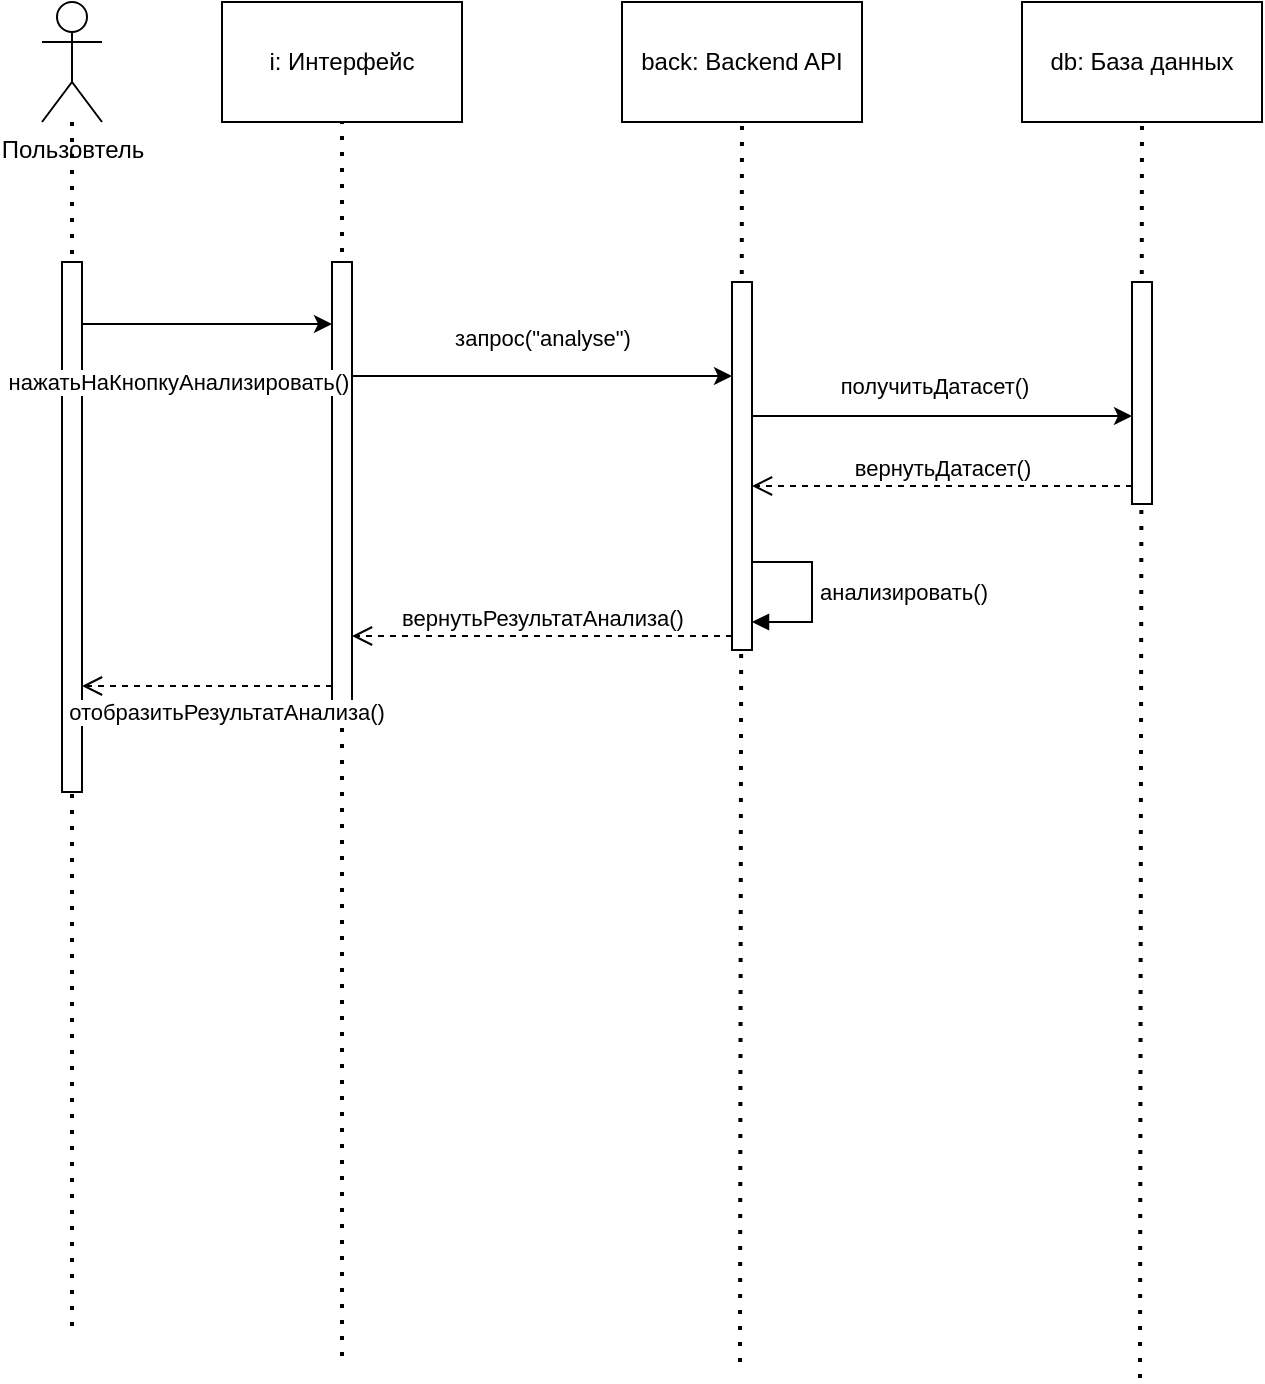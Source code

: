 <mxfile version="24.5.4" type="github">
  <diagram name="Page-1" id="E-_p8wknGFhFh1wgoca6">
    <mxGraphModel dx="1434" dy="781" grid="0" gridSize="10" guides="1" tooltips="1" connect="1" arrows="1" fold="1" page="1" pageScale="1" pageWidth="850" pageHeight="1100" math="0" shadow="0">
      <root>
        <mxCell id="0" />
        <mxCell id="1" parent="0" />
        <mxCell id="Dw2y7wDRYGEJh100eIvK-1" value="" style="endArrow=none;dashed=1;html=1;dashPattern=1 3;strokeWidth=2;rounded=0;" parent="1" source="Dw2y7wDRYGEJh100eIvK-5" edge="1">
          <mxGeometry width="50" height="50" relative="1" as="geometry">
            <mxPoint x="220" y="300" as="sourcePoint" />
            <mxPoint x="85" y="687" as="targetPoint" />
          </mxGeometry>
        </mxCell>
        <mxCell id="Dw2y7wDRYGEJh100eIvK-2" value="" style="endArrow=none;dashed=1;html=1;dashPattern=1 3;strokeWidth=2;rounded=0;entryX=0.5;entryY=1;entryDx=0;entryDy=0;" parent="1" target="Dw2y7wDRYGEJh100eIvK-6" edge="1">
          <mxGeometry width="50" height="50" relative="1" as="geometry">
            <mxPoint x="220" y="697" as="sourcePoint" />
            <mxPoint x="270" y="250" as="targetPoint" />
          </mxGeometry>
        </mxCell>
        <mxCell id="Dw2y7wDRYGEJh100eIvK-3" value="" style="endArrow=none;dashed=1;html=1;dashPattern=1 3;strokeWidth=2;rounded=0;entryX=0.5;entryY=1;entryDx=0;entryDy=0;" parent="1" target="Dw2y7wDRYGEJh100eIvK-9" edge="1">
          <mxGeometry width="50" height="50" relative="1" as="geometry">
            <mxPoint x="419" y="700" as="sourcePoint" />
            <mxPoint x="270" y="250" as="targetPoint" />
          </mxGeometry>
        </mxCell>
        <mxCell id="Dw2y7wDRYGEJh100eIvK-4" value="" style="endArrow=none;dashed=1;html=1;dashPattern=1 3;strokeWidth=2;rounded=0;entryX=0.5;entryY=1;entryDx=0;entryDy=0;" parent="1" target="Dw2y7wDRYGEJh100eIvK-11" edge="1">
          <mxGeometry width="50" height="50" relative="1" as="geometry">
            <mxPoint x="619" y="708" as="sourcePoint" />
            <mxPoint x="270" y="250" as="targetPoint" />
          </mxGeometry>
        </mxCell>
        <mxCell id="Dw2y7wDRYGEJh100eIvK-5" value="Пользовтель" style="shape=umlActor;verticalLabelPosition=bottom;verticalAlign=top;html=1;outlineConnect=0;align=center;horizontal=1;labelPosition=center;" parent="1" vertex="1">
          <mxGeometry x="70" y="20" width="30" height="60" as="geometry" />
        </mxCell>
        <mxCell id="Dw2y7wDRYGEJh100eIvK-6" value="i: Интерфейс" style="rounded=0;whiteSpace=wrap;html=1;" parent="1" vertex="1">
          <mxGeometry x="160" y="20" width="120" height="60" as="geometry" />
        </mxCell>
        <mxCell id="Dw2y7wDRYGEJh100eIvK-7" value="" style="html=1;points=[[0,0,0,0,5],[0,1,0,0,-5],[1,0,0,0,5],[1,1,0,0,-5]];perimeter=orthogonalPerimeter;outlineConnect=0;targetShapes=umlLifeline;portConstraint=eastwest;newEdgeStyle={&quot;curved&quot;:0,&quot;rounded&quot;:0};" parent="1" vertex="1">
          <mxGeometry x="80" y="150" width="10" height="265" as="geometry" />
        </mxCell>
        <mxCell id="Dw2y7wDRYGEJh100eIvK-8" value="" style="html=1;points=[[0,0,0,0,5],[0,1,0,0,-5],[1,0,0,0,5],[1,1,0,0,-5]];perimeter=orthogonalPerimeter;outlineConnect=0;targetShapes=umlLifeline;portConstraint=eastwest;newEdgeStyle={&quot;curved&quot;:0,&quot;rounded&quot;:0};" parent="1" vertex="1">
          <mxGeometry x="215" y="150" width="10" height="223" as="geometry" />
        </mxCell>
        <mxCell id="Dw2y7wDRYGEJh100eIvK-9" value="back: Backend API" style="rounded=0;whiteSpace=wrap;html=1;" parent="1" vertex="1">
          <mxGeometry x="360" y="20" width="120" height="60" as="geometry" />
        </mxCell>
        <mxCell id="Dw2y7wDRYGEJh100eIvK-10" value="" style="html=1;points=[[0,0,0,0,5],[0,1,0,0,-5],[1,0,0,0,5],[1,1,0,0,-5]];perimeter=orthogonalPerimeter;outlineConnect=0;targetShapes=umlLifeline;portConstraint=eastwest;newEdgeStyle={&quot;curved&quot;:0,&quot;rounded&quot;:0};" parent="1" vertex="1">
          <mxGeometry x="415" y="160" width="10" height="184" as="geometry" />
        </mxCell>
        <mxCell id="Dw2y7wDRYGEJh100eIvK-11" value="db: База данных" style="rounded=0;whiteSpace=wrap;html=1;" parent="1" vertex="1">
          <mxGeometry x="560" y="20" width="120" height="60" as="geometry" />
        </mxCell>
        <mxCell id="Dw2y7wDRYGEJh100eIvK-12" value="" style="html=1;points=[[0,0,0,0,5],[0,1,0,0,-5],[1,0,0,0,5],[1,1,0,0,-5]];perimeter=orthogonalPerimeter;outlineConnect=0;targetShapes=umlLifeline;portConstraint=eastwest;newEdgeStyle={&quot;curved&quot;:0,&quot;rounded&quot;:0};" parent="1" vertex="1">
          <mxGeometry x="615" y="160" width="10" height="111" as="geometry" />
        </mxCell>
        <mxCell id="Dw2y7wDRYGEJh100eIvK-34" value="" style="endArrow=classic;html=1;rounded=0;entryX=0;entryY=0;entryDx=0;entryDy=5;entryPerimeter=0;" parent="1" edge="1">
          <mxGeometry width="50" height="50" relative="1" as="geometry">
            <mxPoint x="90" y="181" as="sourcePoint" />
            <mxPoint x="215" y="181" as="targetPoint" />
          </mxGeometry>
        </mxCell>
        <mxCell id="Dw2y7wDRYGEJh100eIvK-35" value="нажатьНаКнопкуАнализировать()" style="edgeLabel;html=1;align=center;verticalAlign=middle;resizable=0;points=[];" parent="Dw2y7wDRYGEJh100eIvK-34" vertex="1" connectable="0">
          <mxGeometry x="-0.6" y="-5" relative="1" as="geometry">
            <mxPoint x="23" y="24" as="offset" />
          </mxGeometry>
        </mxCell>
        <mxCell id="Dw2y7wDRYGEJh100eIvK-36" value="" style="endArrow=classic;html=1;rounded=0;" parent="1" edge="1">
          <mxGeometry width="50" height="50" relative="1" as="geometry">
            <mxPoint x="225" y="207" as="sourcePoint" />
            <mxPoint x="415" y="207" as="targetPoint" />
          </mxGeometry>
        </mxCell>
        <mxCell id="Dw2y7wDRYGEJh100eIvK-37" value="запрос(&quot;analyse&quot;)" style="edgeLabel;html=1;align=center;verticalAlign=middle;resizable=0;points=[];" parent="Dw2y7wDRYGEJh100eIvK-36" vertex="1" connectable="0">
          <mxGeometry x="-0.463" y="1" relative="1" as="geometry">
            <mxPoint x="44" y="-18" as="offset" />
          </mxGeometry>
        </mxCell>
        <mxCell id="Dw2y7wDRYGEJh100eIvK-38" value="" style="endArrow=classic;html=1;rounded=0;exitX=1;exitY=0.216;exitDx=0;exitDy=0;exitPerimeter=0;" parent="1" edge="1">
          <mxGeometry width="50" height="50" relative="1" as="geometry">
            <mxPoint x="425" y="227" as="sourcePoint" />
            <mxPoint x="615" y="227" as="targetPoint" />
          </mxGeometry>
        </mxCell>
        <mxCell id="Dw2y7wDRYGEJh100eIvK-39" value="получитьДатасет()" style="edgeLabel;html=1;align=center;verticalAlign=middle;resizable=0;points=[];" parent="Dw2y7wDRYGEJh100eIvK-38" vertex="1" connectable="0">
          <mxGeometry x="0.337" y="2" relative="1" as="geometry">
            <mxPoint x="-36" y="-13" as="offset" />
          </mxGeometry>
        </mxCell>
        <mxCell id="Dw2y7wDRYGEJh100eIvK-40" value="вернутьДатасет()" style="html=1;verticalAlign=bottom;endArrow=open;dashed=1;endSize=8;curved=0;rounded=0;exitX=0;exitY=0.388;exitDx=0;exitDy=0;exitPerimeter=0;" parent="1" edge="1">
          <mxGeometry relative="1" as="geometry">
            <mxPoint x="615" y="262.0" as="sourcePoint" />
            <mxPoint x="425" y="262.0" as="targetPoint" />
          </mxGeometry>
        </mxCell>
        <mxCell id="Dw2y7wDRYGEJh100eIvK-43" value="анализировать()" style="html=1;align=left;spacingLeft=2;endArrow=block;rounded=0;edgeStyle=orthogonalEdgeStyle;curved=0;rounded=0;" parent="1" target="Dw2y7wDRYGEJh100eIvK-10" edge="1">
          <mxGeometry relative="1" as="geometry">
            <mxPoint x="425" y="300" as="sourcePoint" />
            <Array as="points">
              <mxPoint x="455" y="300" />
              <mxPoint x="455" y="330" />
            </Array>
            <mxPoint x="426" y="330" as="targetPoint" />
          </mxGeometry>
        </mxCell>
        <mxCell id="Dw2y7wDRYGEJh100eIvK-44" value="вернутьРезультатАнализа()" style="html=1;verticalAlign=bottom;endArrow=open;dashed=1;endSize=8;curved=0;rounded=0;" parent="1" edge="1">
          <mxGeometry relative="1" as="geometry">
            <mxPoint x="415" y="337" as="sourcePoint" />
            <mxPoint x="225" y="337" as="targetPoint" />
          </mxGeometry>
        </mxCell>
        <mxCell id="Dw2y7wDRYGEJh100eIvK-45" value="отобразитьРезультатАнализа()" style="html=1;verticalAlign=bottom;endArrow=open;dashed=1;endSize=8;curved=0;rounded=0;" parent="1" edge="1">
          <mxGeometry x="-0.152" y="22" relative="1" as="geometry">
            <mxPoint x="215" y="362" as="sourcePoint" />
            <mxPoint x="90" y="362" as="targetPoint" />
            <mxPoint as="offset" />
          </mxGeometry>
        </mxCell>
      </root>
    </mxGraphModel>
  </diagram>
</mxfile>
